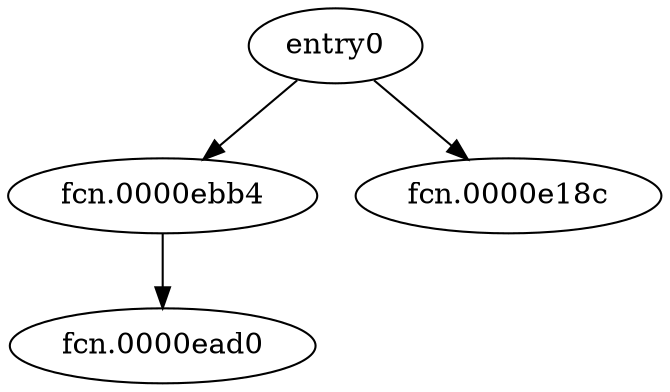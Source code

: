 digraph code {
  "0x0000e0dc" [label="entry0"];
  "0x0000e0dc" -> "0x0000ebb4";
  "0x0000ebb4" [label="fcn.0000ebb4"];
  "0x0000e0dc" -> "0x0000e18c";
  "0x0000e18c" [label="fcn.0000e18c"];
  "0x0000ebb4" [label="fcn.0000ebb4"];
  "0x0000ebb4" -> "0x0000ead0";
  "0x0000ead0" [label="fcn.0000ead0"];
}